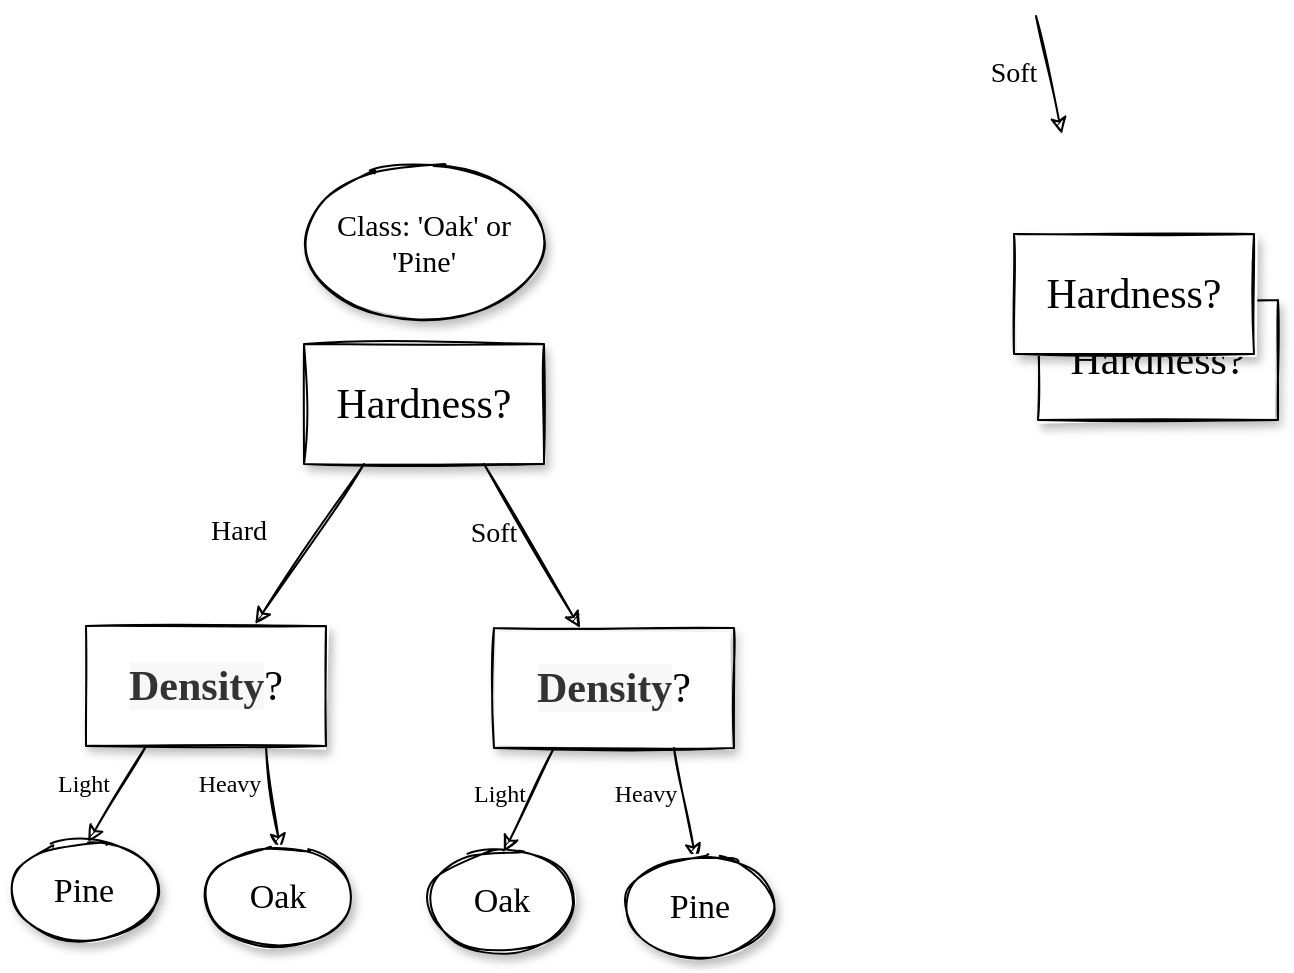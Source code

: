 <mxfile version="13.6.9" type="device"><diagram id="wIaPGu3fpjwK3lLxQquO" name="Page-1"><mxGraphModel dx="775" dy="443" grid="0" gridSize="10" guides="1" tooltips="1" connect="1" arrows="1" fold="1" page="1" pageScale="1" pageWidth="827" pageHeight="1169" background="none" math="0" shadow="0"><root><mxCell id="0"/><mxCell id="1" parent="0"/><mxCell id="_kdR5ViQ3GkzUZ3NZByx-1" value="&lt;font data-font-src=&quot;https://fonts.googleapis.com/css?family=Long+Cang&quot; style=&quot;font-size: 21px&quot; face=&quot;Long Cang&quot;&gt;Hardness?&lt;/font&gt;" style="rounded=0;whiteSpace=wrap;html=1;gradientColor=#ffffff;sketch=1;glass=0;shadow=1;" vertex="1" parent="1"><mxGeometry x="315" y="247" width="120" height="60" as="geometry"/></mxCell><mxCell id="_kdR5ViQ3GkzUZ3NZByx-3" value="&lt;font data-font-src=&quot;https://fonts.googleapis.com/css?family=Long+Cang&quot; style=&quot;font-size: 15px&quot; face=&quot;Long Cang&quot;&gt;&lt;font style=&quot;font-size: 15px&quot;&gt;Class: 'Oak' or 'Pine'&lt;/font&gt;&lt;br&gt;&lt;/font&gt;" style="ellipse;whiteSpace=wrap;html=1;rounded=0;shadow=1;glass=0;sketch=1;gradientColor=#ffffff;" vertex="1" parent="1"><mxGeometry x="315" y="156" width="120" height="80" as="geometry"/></mxCell><mxCell id="_kdR5ViQ3GkzUZ3NZByx-4" value="&lt;font data-font-src=&quot;https://fonts.googleapis.com/css?family=Long+Cang&quot; style=&quot;font-size: 21px&quot; face=&quot;Long Cang&quot;&gt;Hardness?&lt;/font&gt;" style="rounded=0;whiteSpace=wrap;html=1;gradientColor=#ffffff;sketch=1;glass=0;shadow=1;" vertex="1" parent="1"><mxGeometry x="682" y="225" width="120" height="60" as="geometry"/></mxCell><mxCell id="_kdR5ViQ3GkzUZ3NZByx-13" value="&lt;font data-font-src=&quot;https://fonts.googleapis.com/css?family=Long+Cang&quot; style=&quot;font-size: 21px&quot; face=&quot;Long Cang&quot;&gt;&lt;span style=&quot;color: rgb(51 , 51 , 51) ; font-style: normal ; font-weight: 700 ; letter-spacing: normal ; text-align: left ; text-indent: 0px ; text-transform: none ; word-spacing: 0px ; background-color: rgb(248 , 248 , 248) ; display: inline ; float: none&quot;&gt;Density&lt;/span&gt;?&lt;/font&gt;" style="rounded=0;whiteSpace=wrap;html=1;gradientColor=#ffffff;sketch=1;glass=0;shadow=1;" vertex="1" parent="1"><mxGeometry x="206" y="388" width="120" height="60" as="geometry"/></mxCell><mxCell id="_kdR5ViQ3GkzUZ3NZByx-14" value="" style="endArrow=classic;html=1;exitX=0.75;exitY=1;exitDx=0;exitDy=0;sketch=1;" edge="1" parent="1"><mxGeometry width="50" height="50" relative="1" as="geometry"><mxPoint x="681" y="83" as="sourcePoint"/><mxPoint x="694" y="142" as="targetPoint"/></mxGeometry></mxCell><mxCell id="_kdR5ViQ3GkzUZ3NZByx-15" value="&lt;font data-font-src=&quot;https://fonts.googleapis.com/css?family=Long+Cang&quot; style=&quot;font-size: 14px&quot; face=&quot;Long Cang&quot;&gt;Soft&lt;br&gt;&lt;/font&gt;" style="text;html=1;strokeColor=none;fillColor=none;align=center;verticalAlign=middle;whiteSpace=wrap;rounded=0;shadow=1;glass=0;sketch=1;" vertex="1" parent="1"><mxGeometry x="650" y="102" width="40" height="20" as="geometry"/></mxCell><mxCell id="_kdR5ViQ3GkzUZ3NZByx-16" value="&lt;font data-font-src=&quot;https://fonts.googleapis.com/css?family=Long+Cang&quot; style=&quot;font-size: 21px&quot; face=&quot;Long Cang&quot;&gt;Hardness?&lt;/font&gt;" style="rounded=0;whiteSpace=wrap;html=1;gradientColor=#ffffff;sketch=1;glass=0;shadow=1;" vertex="1" parent="1"><mxGeometry x="670" y="192" width="120" height="60" as="geometry"/></mxCell><mxCell id="_kdR5ViQ3GkzUZ3NZByx-17" value="" style="group" vertex="1" connectable="0" parent="1"><mxGeometry x="274" y="326" width="17" height="61" as="geometry"/></mxCell><mxCell id="_kdR5ViQ3GkzUZ3NZByx-8" value="" style="endArrow=classic;html=1;exitX=0.25;exitY=1;exitDx=0;exitDy=0;sketch=1;" edge="1" parent="_kdR5ViQ3GkzUZ3NZByx-17" source="_kdR5ViQ3GkzUZ3NZByx-1"><mxGeometry width="50" height="50" relative="1" as="geometry"><mxPoint x="11.05" y="130.714" as="sourcePoint"/><mxPoint x="16.575" y="61.0" as="targetPoint"/></mxGeometry></mxCell><mxCell id="_kdR5ViQ3GkzUZ3NZByx-11" value="&lt;font data-font-src=&quot;https://fonts.googleapis.com/css?family=Long+Cang&quot; style=&quot;font-size: 14px&quot; face=&quot;Long Cang&quot;&gt;Hard&lt;/font&gt;" style="text;html=1;strokeColor=none;fillColor=none;align=center;verticalAlign=middle;whiteSpace=wrap;rounded=0;shadow=1;glass=0;sketch=1;" vertex="1" parent="_kdR5ViQ3GkzUZ3NZByx-17"><mxGeometry width="17" height="29.048" as="geometry"/></mxCell><mxCell id="_kdR5ViQ3GkzUZ3NZByx-18" value="" style="group" vertex="1" connectable="0" parent="1"><mxGeometry x="374" y="326" width="79" height="63" as="geometry"/></mxCell><mxCell id="_kdR5ViQ3GkzUZ3NZByx-9" value="" style="endArrow=classic;html=1;exitX=0.75;exitY=1;exitDx=0;exitDy=0;sketch=1;jumpStyle=arc;shadow=0;" edge="1" parent="_kdR5ViQ3GkzUZ3NZByx-18" source="_kdR5ViQ3GkzUZ3NZByx-1"><mxGeometry width="50" height="50" relative="1" as="geometry"><mxPoint x="-34.114" y="-14.175" as="sourcePoint"/><mxPoint x="79" y="63" as="targetPoint"/></mxGeometry></mxCell><mxCell id="_kdR5ViQ3GkzUZ3NZByx-12" value="&lt;font data-font-src=&quot;https://fonts.googleapis.com/css?family=Long+Cang&quot; style=&quot;font-size: 14px&quot; face=&quot;Long Cang&quot;&gt;Soft&lt;br&gt;&lt;/font&gt;" style="text;html=1;strokeColor=none;fillColor=none;align=center;verticalAlign=middle;whiteSpace=wrap;rounded=0;shadow=1;glass=0;sketch=1;" vertex="1" parent="_kdR5ViQ3GkzUZ3NZByx-18"><mxGeometry width="71.818" height="31.5" as="geometry"/></mxCell><mxCell id="_kdR5ViQ3GkzUZ3NZByx-19" value="&lt;font data-font-src=&quot;https://fonts.googleapis.com/css?family=Long+Cang&quot; style=&quot;font-size: 21px&quot; face=&quot;Long Cang&quot;&gt;&lt;span style=&quot;color: rgb(51 , 51 , 51) ; font-style: normal ; font-weight: 700 ; letter-spacing: normal ; text-align: left ; text-indent: 0px ; text-transform: none ; word-spacing: 0px ; background-color: rgb(248 , 248 , 248) ; display: inline ; float: none&quot;&gt;Density&lt;/span&gt;?&lt;/font&gt;" style="rounded=0;whiteSpace=wrap;html=1;gradientColor=#ffffff;sketch=1;glass=0;shadow=1;" vertex="1" parent="1"><mxGeometry x="410" y="389" width="120" height="60" as="geometry"/></mxCell><mxCell id="_kdR5ViQ3GkzUZ3NZByx-23" value="" style="endArrow=classic;html=1;sketch=1;exitX=0.25;exitY=1;exitDx=0;exitDy=0;" edge="1" parent="1" source="_kdR5ViQ3GkzUZ3NZByx-13"><mxGeometry width="50" height="50" relative="1" as="geometry"><mxPoint x="240" y="452" as="sourcePoint"/><mxPoint x="207" y="496" as="targetPoint"/></mxGeometry></mxCell><mxCell id="_kdR5ViQ3GkzUZ3NZByx-24" value="&lt;font data-font-src=&quot;https://fonts.googleapis.com/css?family=Long+Cang&quot; face=&quot;Long Cang&quot;&gt;Light&lt;/font&gt;" style="text;html=1;strokeColor=none;fillColor=none;align=center;verticalAlign=middle;whiteSpace=wrap;rounded=0;shadow=1;glass=0;sketch=1;" vertex="1" parent="1"><mxGeometry x="185" y="457" width="40" height="20" as="geometry"/></mxCell><mxCell id="_kdR5ViQ3GkzUZ3NZByx-25" value="" style="endArrow=classic;html=1;sketch=1;exitX=0.75;exitY=1;exitDx=0;exitDy=0;" edge="1" parent="1" source="_kdR5ViQ3GkzUZ3NZByx-13"><mxGeometry width="50" height="50" relative="1" as="geometry"><mxPoint x="246" y="458" as="sourcePoint"/><mxPoint x="303" y="500" as="targetPoint"/></mxGeometry></mxCell><mxCell id="_kdR5ViQ3GkzUZ3NZByx-26" value="&lt;font data-font-src=&quot;https://fonts.googleapis.com/css?family=Long+Cang&quot; face=&quot;Long Cang&quot;&gt;Heavy&lt;br&gt;&lt;/font&gt;" style="text;html=1;strokeColor=none;fillColor=none;align=center;verticalAlign=middle;whiteSpace=wrap;rounded=0;shadow=1;glass=0;sketch=1;" vertex="1" parent="1"><mxGeometry x="258" y="457" width="40" height="20" as="geometry"/></mxCell><mxCell id="_kdR5ViQ3GkzUZ3NZByx-27" value="" style="endArrow=classic;html=1;sketch=1;exitX=0.25;exitY=1;exitDx=0;exitDy=0;" edge="1" parent="1" source="_kdR5ViQ3GkzUZ3NZByx-19"><mxGeometry width="50" height="50" relative="1" as="geometry"><mxPoint x="444" y="453" as="sourcePoint"/><mxPoint x="415" y="501" as="targetPoint"/></mxGeometry></mxCell><mxCell id="_kdR5ViQ3GkzUZ3NZByx-28" value="&lt;font data-font-src=&quot;https://fonts.googleapis.com/css?family=Long+Cang&quot; face=&quot;Long Cang&quot;&gt;Light&lt;/font&gt;" style="text;html=1;strokeColor=none;fillColor=none;align=center;verticalAlign=middle;whiteSpace=wrap;rounded=0;shadow=1;glass=0;sketch=1;" vertex="1" parent="1"><mxGeometry x="393" y="462" width="40" height="20" as="geometry"/></mxCell><mxCell id="_kdR5ViQ3GkzUZ3NZByx-29" value="" style="endArrow=classic;html=1;sketch=1;exitX=0.75;exitY=1;exitDx=0;exitDy=0;" edge="1" parent="1" source="_kdR5ViQ3GkzUZ3NZByx-19"><mxGeometry width="50" height="50" relative="1" as="geometry"><mxPoint x="504" y="453" as="sourcePoint"/><mxPoint x="511" y="505" as="targetPoint"/></mxGeometry></mxCell><mxCell id="_kdR5ViQ3GkzUZ3NZByx-30" value="&lt;font data-font-src=&quot;https://fonts.googleapis.com/css?family=Long+Cang&quot; face=&quot;Long Cang&quot;&gt;Heavy&lt;br&gt;&lt;/font&gt;" style="text;html=1;strokeColor=none;fillColor=none;align=center;verticalAlign=middle;whiteSpace=wrap;rounded=0;shadow=1;glass=0;sketch=1;" vertex="1" parent="1"><mxGeometry x="466" y="462" width="40" height="20" as="geometry"/></mxCell><mxCell id="_kdR5ViQ3GkzUZ3NZByx-31" value="&lt;font style=&quot;font-size: 17px&quot;&gt;&lt;font data-font-src=&quot;https://fonts.googleapis.com/css?family=Long+Cang&quot; style=&quot;font-size: 17px&quot; face=&quot;Long Cang&quot;&gt;Pine&lt;/font&gt;&lt;br&gt;&lt;/font&gt;" style="ellipse;whiteSpace=wrap;html=1;rounded=0;shadow=1;glass=0;sketch=1;gradientColor=#ffffff;" vertex="1" parent="1"><mxGeometry x="168.25" y="496" width="73.5" height="49" as="geometry"/></mxCell><mxCell id="_kdR5ViQ3GkzUZ3NZByx-32" value="&lt;font data-font-src=&quot;https://fonts.googleapis.com/css?family=Long+Cang&quot; style=&quot;font-size: 17px&quot; face=&quot;Long Cang&quot;&gt;&lt;font style=&quot;font-size: 17px&quot;&gt;Oak&lt;/font&gt;&lt;br&gt;&lt;/font&gt;" style="ellipse;whiteSpace=wrap;html=1;rounded=0;shadow=1;glass=0;sketch=1;gradientColor=#ffffff;" vertex="1" parent="1"><mxGeometry x="265" y="499" width="73.5" height="49" as="geometry"/></mxCell><mxCell id="_kdR5ViQ3GkzUZ3NZByx-33" value="&lt;font data-font-src=&quot;https://fonts.googleapis.com/css?family=Long+Cang&quot; style=&quot;font-size: 17px&quot; face=&quot;Long Cang&quot;&gt;&lt;font style=&quot;font-size: 17px&quot;&gt;Oak&lt;/font&gt;&lt;br&gt;&lt;/font&gt;" style="ellipse;whiteSpace=wrap;html=1;rounded=0;shadow=1;glass=0;sketch=1;gradientColor=#ffffff;" vertex="1" parent="1"><mxGeometry x="377" y="501" width="73.5" height="49" as="geometry"/></mxCell><mxCell id="_kdR5ViQ3GkzUZ3NZByx-34" value="&lt;font style=&quot;font-size: 17px&quot;&gt;&lt;font data-font-src=&quot;https://fonts.googleapis.com/css?family=Long+Cang&quot; style=&quot;font-size: 17px&quot; face=&quot;Long Cang&quot;&gt;Pine&lt;/font&gt;&lt;br&gt;&lt;/font&gt;" style="ellipse;whiteSpace=wrap;html=1;rounded=0;shadow=1;glass=0;sketch=1;gradientColor=#ffffff;" vertex="1" parent="1"><mxGeometry x="476" y="504" width="73.5" height="49" as="geometry"/></mxCell></root></mxGraphModel></diagram></mxfile>